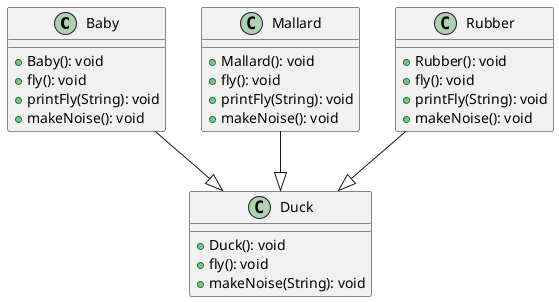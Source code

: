 @startuml

class Baby {
 +Baby(): void
 +fly(): void
 +printFly(String): void
 +makeNoise(): void
}

class Duck {
 +Duck(): void
 +fly(): void
 +makeNoise(String): void
}

class Mallard {
 +Mallard(): void
 +fly(): void
 +printFly(String): void
 +makeNoise(): void
}

class Rubber {
 +Rubber(): void
 +fly(): void
 +printFly(String): void
 +makeNoise(): void
}


Baby --|> Duck
Mallard --|> Duck
Rubber --|> Duck

@enduml
